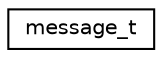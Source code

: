 digraph "Graphical Class Hierarchy"
{
 // LATEX_PDF_SIZE
  edge [fontname="Helvetica",fontsize="10",labelfontname="Helvetica",labelfontsize="10"];
  node [fontname="Helvetica",fontsize="10",shape=record];
  rankdir="LR";
  Node0 [label="message_t",height=0.2,width=0.4,color="black", fillcolor="white", style="filled",URL="$structmessage__t.html",tooltip=" "];
}
